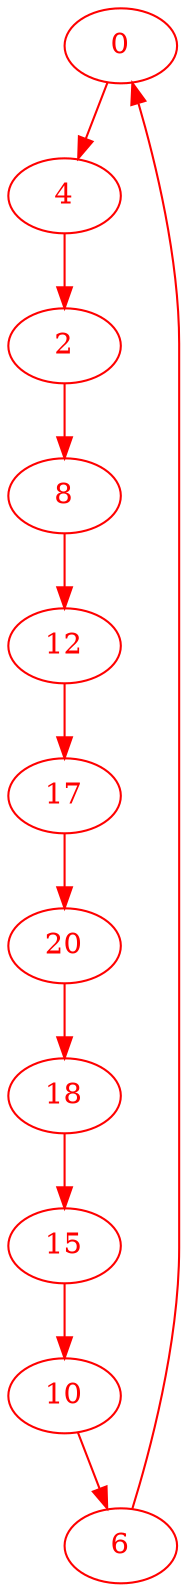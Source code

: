 digraph g{
node [color = red, fontcolor=red]; 0 2 4 6 8 10 12 15 17 18 20 ;
0 -> 4 [color=red] ;
2 -> 8 [color=red] ;
4 -> 2 [color=red] ;
6 -> 0 [color=red] ;
8 -> 12 [color=red] ;
10 -> 6 [color=red] ;
12 -> 17 [color=red] ;
15 -> 10 [color=red] ;
17 -> 20 [color=red] ;
18 -> 15 [color=red] ;
20 -> 18 [color=red] ;
}